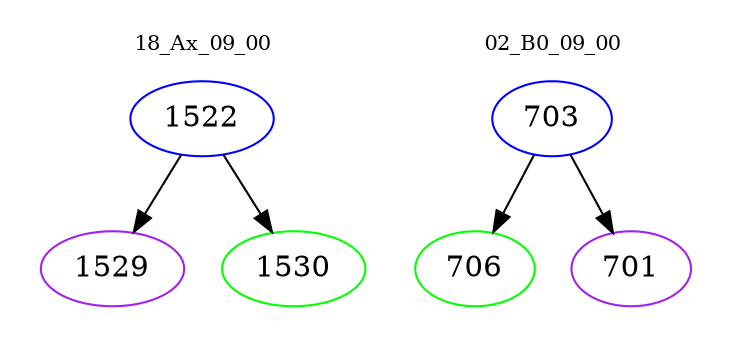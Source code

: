 digraph{
subgraph cluster_0 {
color = white
label = "18_Ax_09_00";
fontsize=10;
T0_1522 [label="1522", color="blue"]
T0_1522 -> T0_1529 [color="black"]
T0_1529 [label="1529", color="purple"]
T0_1522 -> T0_1530 [color="black"]
T0_1530 [label="1530", color="green"]
}
subgraph cluster_1 {
color = white
label = "02_B0_09_00";
fontsize=10;
T1_703 [label="703", color="blue"]
T1_703 -> T1_706 [color="black"]
T1_706 [label="706", color="green"]
T1_703 -> T1_701 [color="black"]
T1_701 [label="701", color="purple"]
}
}
